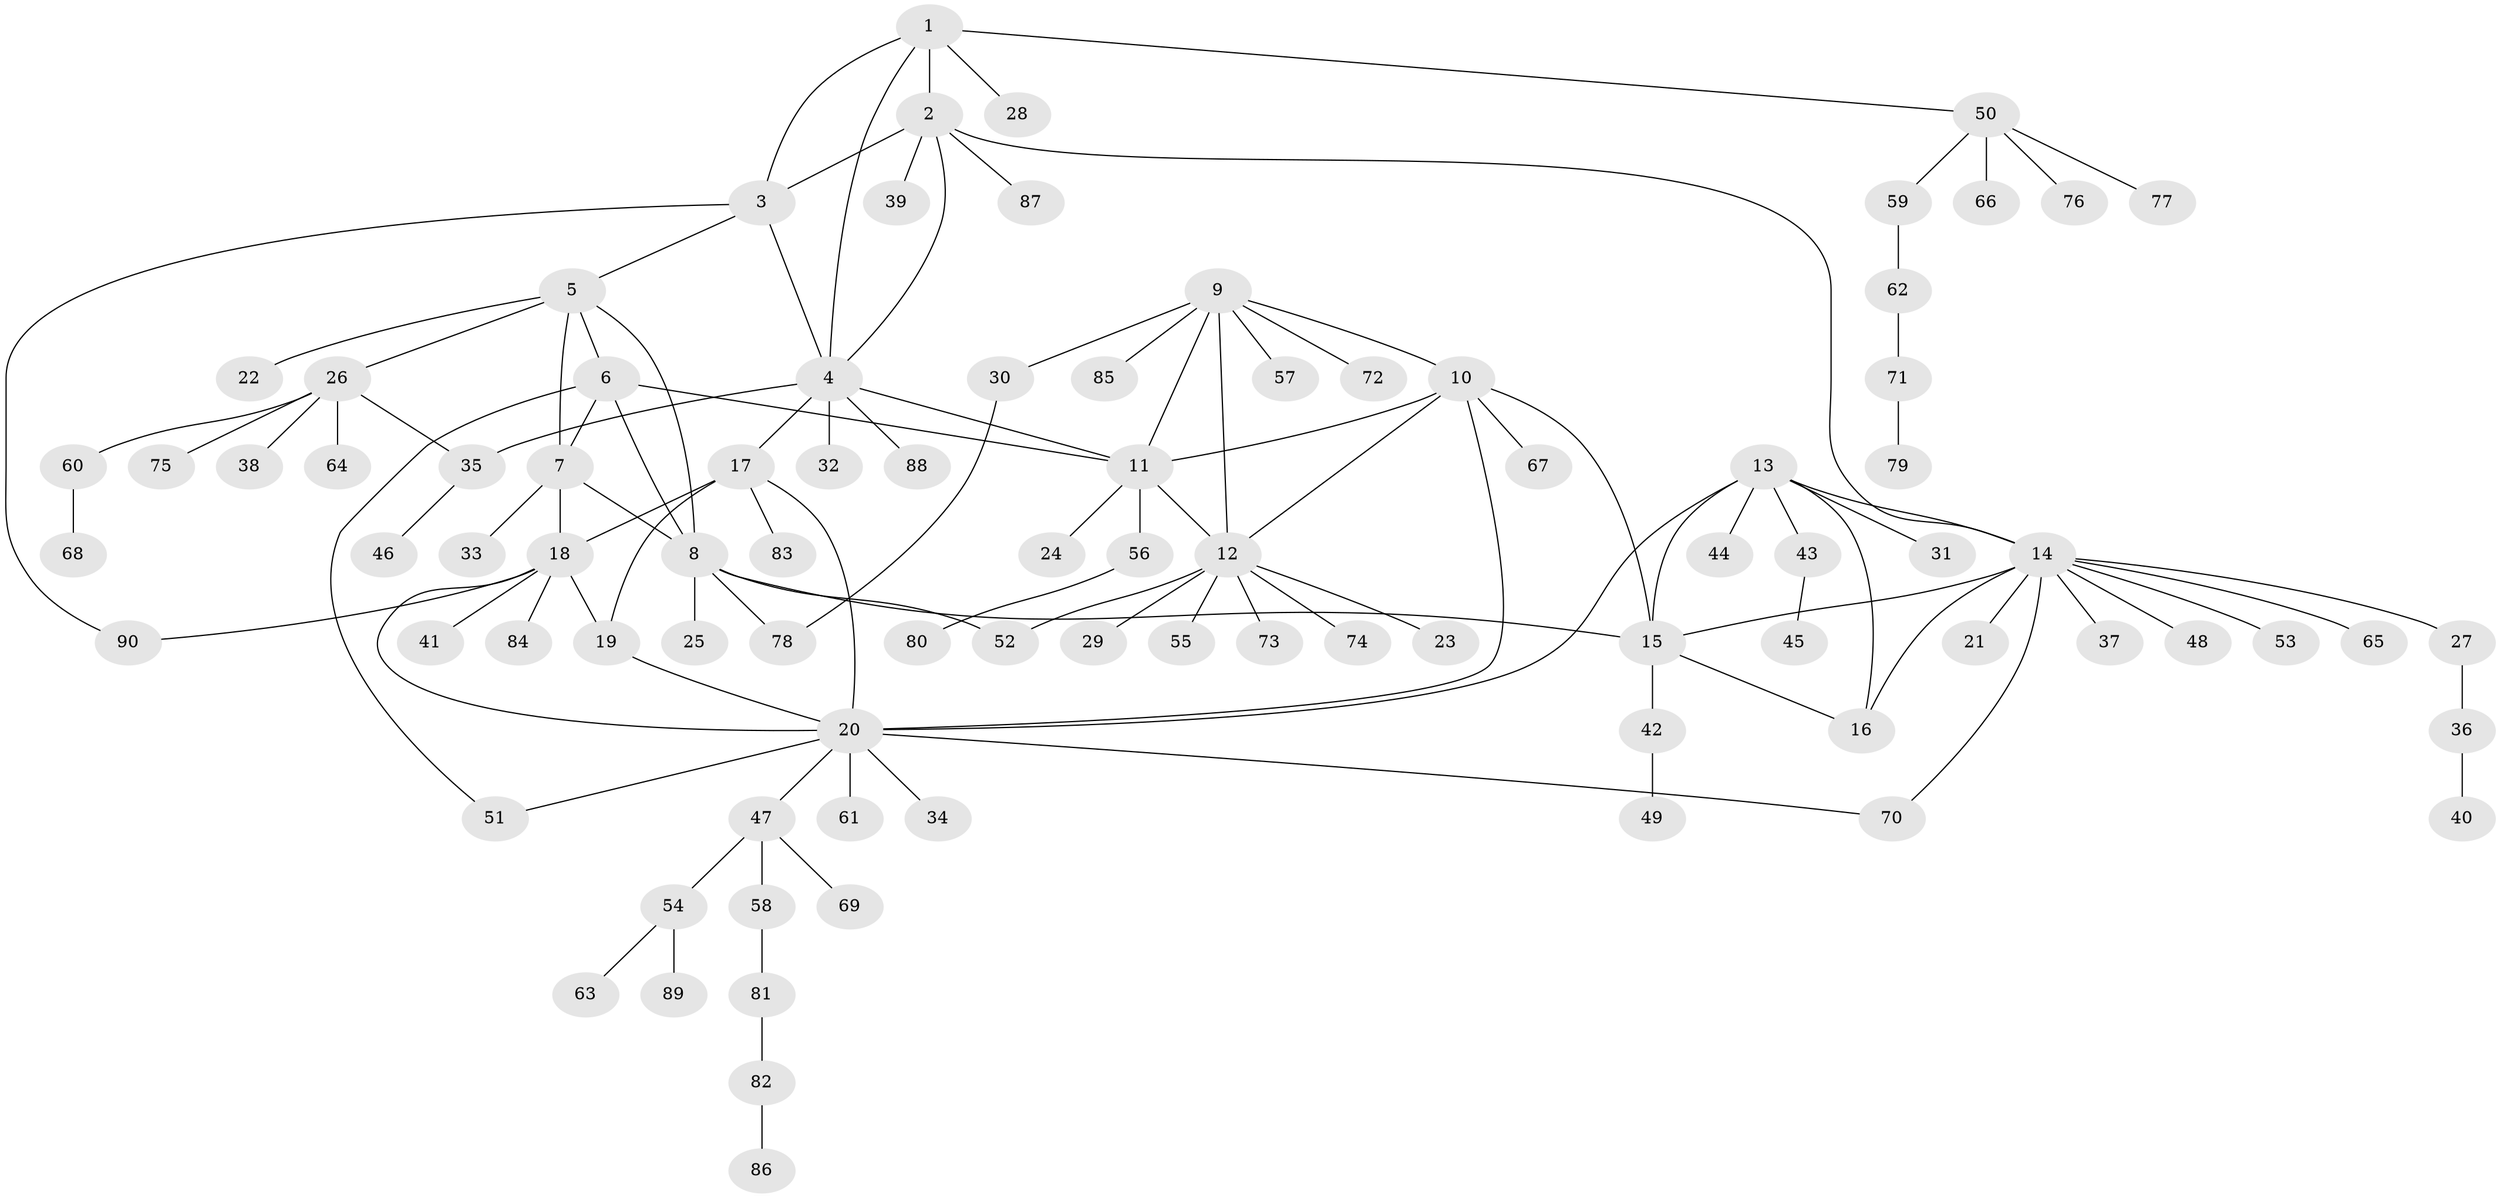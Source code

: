 // Generated by graph-tools (version 1.1) at 2025/37/03/09/25 02:37:32]
// undirected, 90 vertices, 116 edges
graph export_dot {
graph [start="1"]
  node [color=gray90,style=filled];
  1;
  2;
  3;
  4;
  5;
  6;
  7;
  8;
  9;
  10;
  11;
  12;
  13;
  14;
  15;
  16;
  17;
  18;
  19;
  20;
  21;
  22;
  23;
  24;
  25;
  26;
  27;
  28;
  29;
  30;
  31;
  32;
  33;
  34;
  35;
  36;
  37;
  38;
  39;
  40;
  41;
  42;
  43;
  44;
  45;
  46;
  47;
  48;
  49;
  50;
  51;
  52;
  53;
  54;
  55;
  56;
  57;
  58;
  59;
  60;
  61;
  62;
  63;
  64;
  65;
  66;
  67;
  68;
  69;
  70;
  71;
  72;
  73;
  74;
  75;
  76;
  77;
  78;
  79;
  80;
  81;
  82;
  83;
  84;
  85;
  86;
  87;
  88;
  89;
  90;
  1 -- 2;
  1 -- 3;
  1 -- 4;
  1 -- 28;
  1 -- 50;
  2 -- 3;
  2 -- 4;
  2 -- 14;
  2 -- 39;
  2 -- 87;
  3 -- 4;
  3 -- 5;
  3 -- 90;
  4 -- 11;
  4 -- 17;
  4 -- 32;
  4 -- 35;
  4 -- 88;
  5 -- 6;
  5 -- 7;
  5 -- 8;
  5 -- 22;
  5 -- 26;
  6 -- 7;
  6 -- 8;
  6 -- 11;
  6 -- 51;
  7 -- 8;
  7 -- 18;
  7 -- 33;
  8 -- 15;
  8 -- 25;
  8 -- 52;
  8 -- 78;
  9 -- 10;
  9 -- 11;
  9 -- 12;
  9 -- 30;
  9 -- 57;
  9 -- 72;
  9 -- 85;
  10 -- 11;
  10 -- 12;
  10 -- 15;
  10 -- 20;
  10 -- 67;
  11 -- 12;
  11 -- 24;
  11 -- 56;
  12 -- 23;
  12 -- 29;
  12 -- 52;
  12 -- 55;
  12 -- 73;
  12 -- 74;
  13 -- 14;
  13 -- 15;
  13 -- 16;
  13 -- 20;
  13 -- 31;
  13 -- 43;
  13 -- 44;
  14 -- 15;
  14 -- 16;
  14 -- 21;
  14 -- 27;
  14 -- 37;
  14 -- 48;
  14 -- 53;
  14 -- 65;
  14 -- 70;
  15 -- 16;
  15 -- 42;
  17 -- 18;
  17 -- 19;
  17 -- 20;
  17 -- 83;
  18 -- 19;
  18 -- 20;
  18 -- 41;
  18 -- 84;
  18 -- 90;
  19 -- 20;
  20 -- 34;
  20 -- 47;
  20 -- 51;
  20 -- 61;
  20 -- 70;
  26 -- 35;
  26 -- 38;
  26 -- 60;
  26 -- 64;
  26 -- 75;
  27 -- 36;
  30 -- 78;
  35 -- 46;
  36 -- 40;
  42 -- 49;
  43 -- 45;
  47 -- 54;
  47 -- 58;
  47 -- 69;
  50 -- 59;
  50 -- 66;
  50 -- 76;
  50 -- 77;
  54 -- 63;
  54 -- 89;
  56 -- 80;
  58 -- 81;
  59 -- 62;
  60 -- 68;
  62 -- 71;
  71 -- 79;
  81 -- 82;
  82 -- 86;
}
